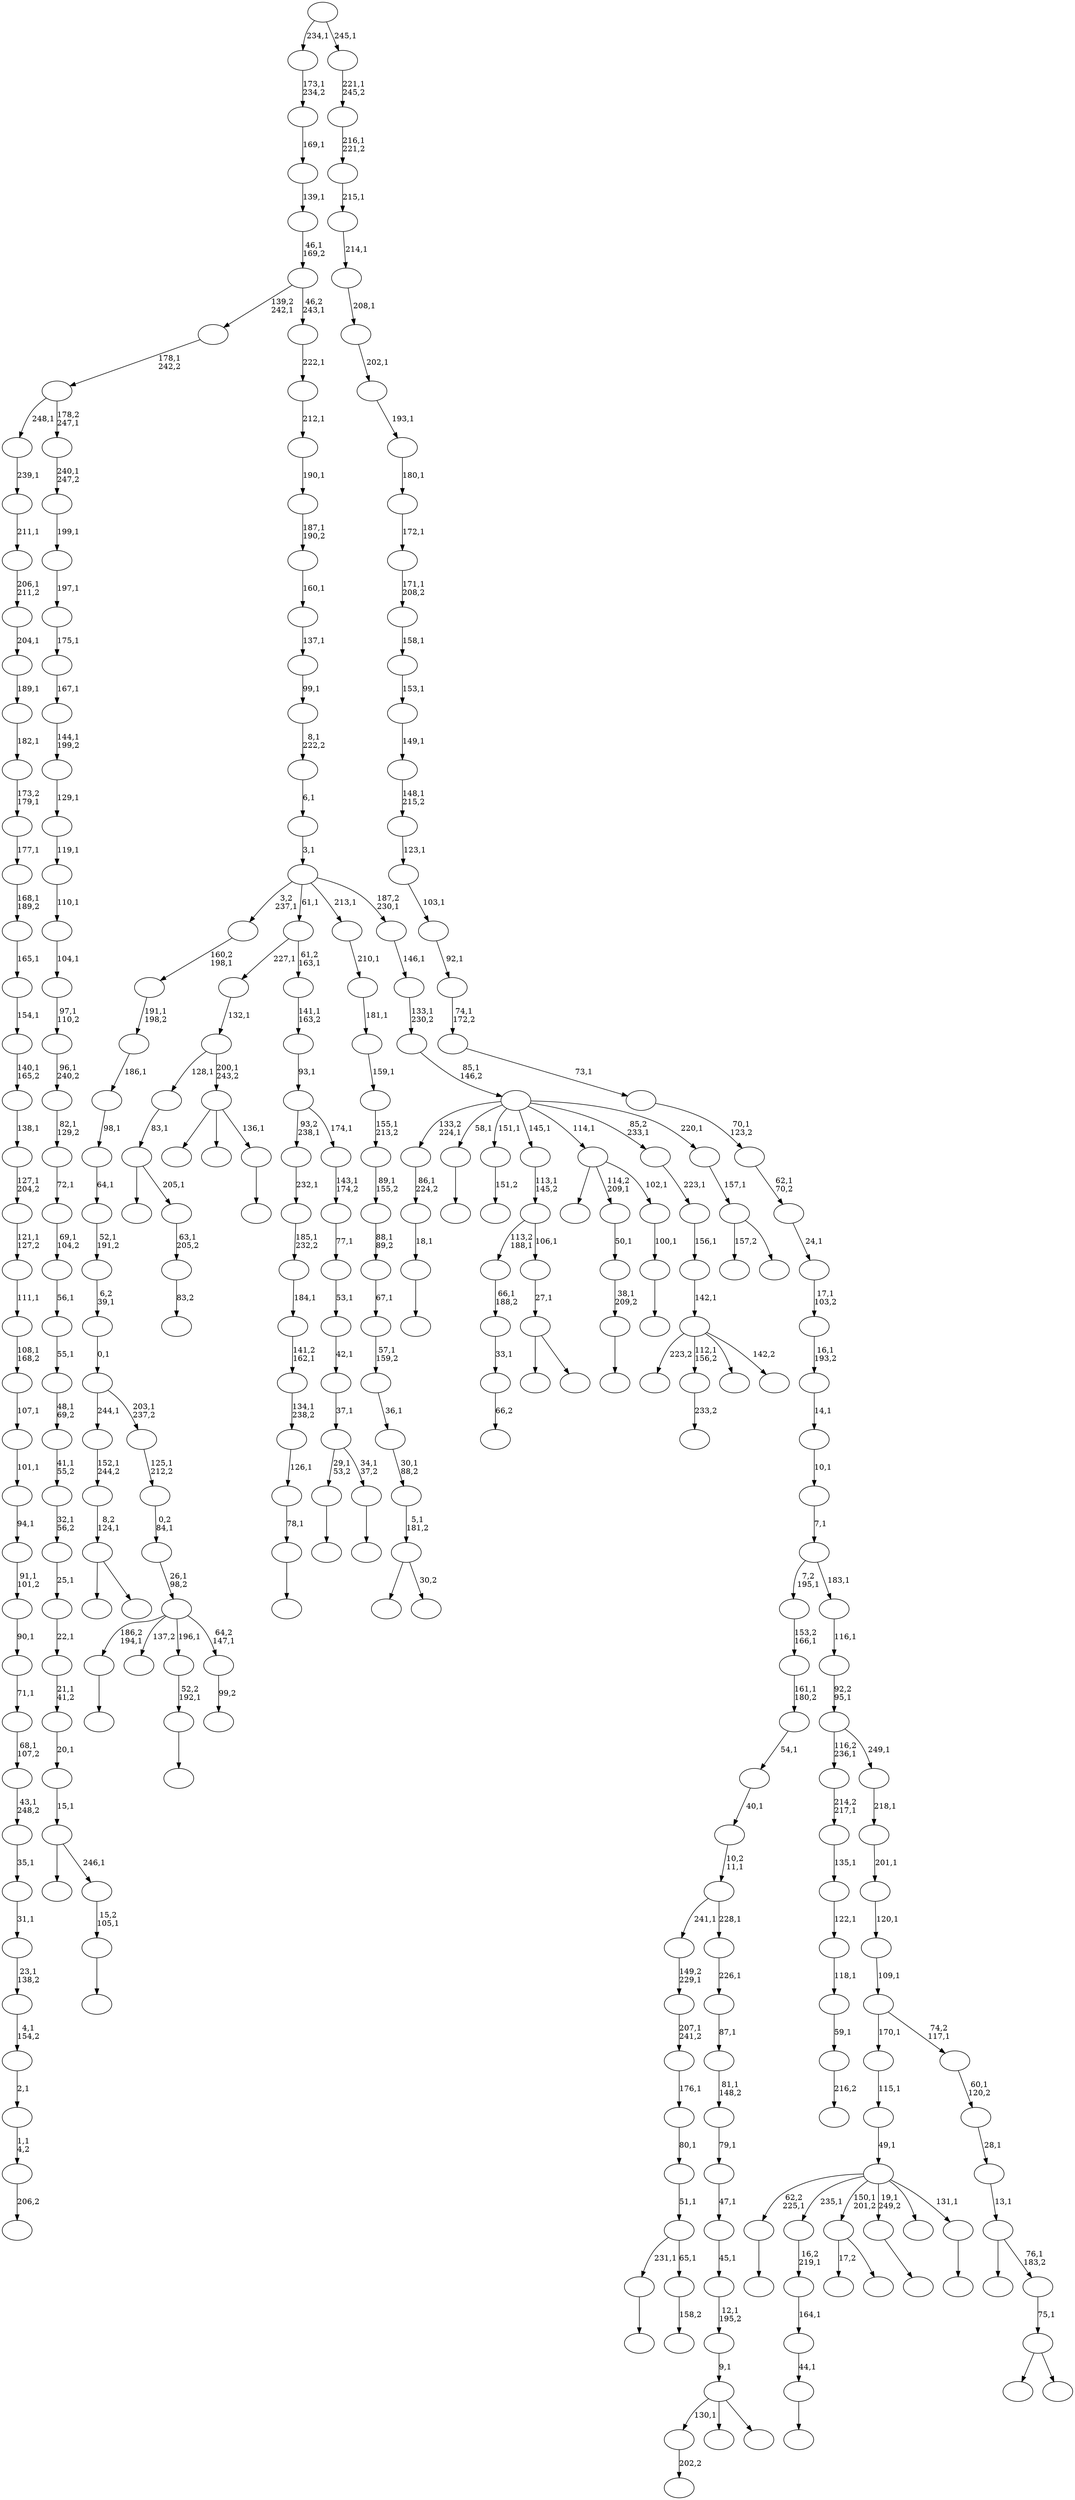 digraph T {
	300 [label=""]
	299 [label=""]
	298 [label=""]
	297 [label=""]
	296 [label=""]
	295 [label=""]
	294 [label=""]
	293 [label=""]
	292 [label=""]
	291 [label=""]
	290 [label=""]
	289 [label=""]
	288 [label=""]
	287 [label=""]
	286 [label=""]
	285 [label=""]
	284 [label=""]
	283 [label=""]
	282 [label=""]
	281 [label=""]
	280 [label=""]
	279 [label=""]
	278 [label=""]
	277 [label=""]
	276 [label=""]
	275 [label=""]
	274 [label=""]
	273 [label=""]
	272 [label=""]
	271 [label=""]
	270 [label=""]
	269 [label=""]
	268 [label=""]
	267 [label=""]
	266 [label=""]
	265 [label=""]
	264 [label=""]
	263 [label=""]
	262 [label=""]
	261 [label=""]
	260 [label=""]
	259 [label=""]
	258 [label=""]
	257 [label=""]
	256 [label=""]
	255 [label=""]
	254 [label=""]
	253 [label=""]
	252 [label=""]
	251 [label=""]
	250 [label=""]
	249 [label=""]
	248 [label=""]
	247 [label=""]
	246 [label=""]
	245 [label=""]
	244 [label=""]
	243 [label=""]
	242 [label=""]
	241 [label=""]
	240 [label=""]
	239 [label=""]
	238 [label=""]
	237 [label=""]
	236 [label=""]
	235 [label=""]
	234 [label=""]
	233 [label=""]
	232 [label=""]
	231 [label=""]
	230 [label=""]
	229 [label=""]
	228 [label=""]
	227 [label=""]
	226 [label=""]
	225 [label=""]
	224 [label=""]
	223 [label=""]
	222 [label=""]
	221 [label=""]
	220 [label=""]
	219 [label=""]
	218 [label=""]
	217 [label=""]
	216 [label=""]
	215 [label=""]
	214 [label=""]
	213 [label=""]
	212 [label=""]
	211 [label=""]
	210 [label=""]
	209 [label=""]
	208 [label=""]
	207 [label=""]
	206 [label=""]
	205 [label=""]
	204 [label=""]
	203 [label=""]
	202 [label=""]
	201 [label=""]
	200 [label=""]
	199 [label=""]
	198 [label=""]
	197 [label=""]
	196 [label=""]
	195 [label=""]
	194 [label=""]
	193 [label=""]
	192 [label=""]
	191 [label=""]
	190 [label=""]
	189 [label=""]
	188 [label=""]
	187 [label=""]
	186 [label=""]
	185 [label=""]
	184 [label=""]
	183 [label=""]
	182 [label=""]
	181 [label=""]
	180 [label=""]
	179 [label=""]
	178 [label=""]
	177 [label=""]
	176 [label=""]
	175 [label=""]
	174 [label=""]
	173 [label=""]
	172 [label=""]
	171 [label=""]
	170 [label=""]
	169 [label=""]
	168 [label=""]
	167 [label=""]
	166 [label=""]
	165 [label=""]
	164 [label=""]
	163 [label=""]
	162 [label=""]
	161 [label=""]
	160 [label=""]
	159 [label=""]
	158 [label=""]
	157 [label=""]
	156 [label=""]
	155 [label=""]
	154 [label=""]
	153 [label=""]
	152 [label=""]
	151 [label=""]
	150 [label=""]
	149 [label=""]
	148 [label=""]
	147 [label=""]
	146 [label=""]
	145 [label=""]
	144 [label=""]
	143 [label=""]
	142 [label=""]
	141 [label=""]
	140 [label=""]
	139 [label=""]
	138 [label=""]
	137 [label=""]
	136 [label=""]
	135 [label=""]
	134 [label=""]
	133 [label=""]
	132 [label=""]
	131 [label=""]
	130 [label=""]
	129 [label=""]
	128 [label=""]
	127 [label=""]
	126 [label=""]
	125 [label=""]
	124 [label=""]
	123 [label=""]
	122 [label=""]
	121 [label=""]
	120 [label=""]
	119 [label=""]
	118 [label=""]
	117 [label=""]
	116 [label=""]
	115 [label=""]
	114 [label=""]
	113 [label=""]
	112 [label=""]
	111 [label=""]
	110 [label=""]
	109 [label=""]
	108 [label=""]
	107 [label=""]
	106 [label=""]
	105 [label=""]
	104 [label=""]
	103 [label=""]
	102 [label=""]
	101 [label=""]
	100 [label=""]
	99 [label=""]
	98 [label=""]
	97 [label=""]
	96 [label=""]
	95 [label=""]
	94 [label=""]
	93 [label=""]
	92 [label=""]
	91 [label=""]
	90 [label=""]
	89 [label=""]
	88 [label=""]
	87 [label=""]
	86 [label=""]
	85 [label=""]
	84 [label=""]
	83 [label=""]
	82 [label=""]
	81 [label=""]
	80 [label=""]
	79 [label=""]
	78 [label=""]
	77 [label=""]
	76 [label=""]
	75 [label=""]
	74 [label=""]
	73 [label=""]
	72 [label=""]
	71 [label=""]
	70 [label=""]
	69 [label=""]
	68 [label=""]
	67 [label=""]
	66 [label=""]
	65 [label=""]
	64 [label=""]
	63 [label=""]
	62 [label=""]
	61 [label=""]
	60 [label=""]
	59 [label=""]
	58 [label=""]
	57 [label=""]
	56 [label=""]
	55 [label=""]
	54 [label=""]
	53 [label=""]
	52 [label=""]
	51 [label=""]
	50 [label=""]
	49 [label=""]
	48 [label=""]
	47 [label=""]
	46 [label=""]
	45 [label=""]
	44 [label=""]
	43 [label=""]
	42 [label=""]
	41 [label=""]
	40 [label=""]
	39 [label=""]
	38 [label=""]
	37 [label=""]
	36 [label=""]
	35 [label=""]
	34 [label=""]
	33 [label=""]
	32 [label=""]
	31 [label=""]
	30 [label=""]
	29 [label=""]
	28 [label=""]
	27 [label=""]
	26 [label=""]
	25 [label=""]
	24 [label=""]
	23 [label=""]
	22 [label=""]
	21 [label=""]
	20 [label=""]
	19 [label=""]
	18 [label=""]
	17 [label=""]
	16 [label=""]
	15 [label=""]
	14 [label=""]
	13 [label=""]
	12 [label=""]
	11 [label=""]
	10 [label=""]
	9 [label=""]
	8 [label=""]
	7 [label=""]
	6 [label=""]
	5 [label=""]
	4 [label=""]
	3 [label=""]
	2 [label=""]
	1 [label=""]
	0 [label=""]
	296 -> 297 [label="202,2"]
	294 -> 295 [label=""]
	292 -> 293 [label="206,2"]
	291 -> 292 [label="1,1\n4,2"]
	290 -> 291 [label="2,1"]
	289 -> 290 [label="4,1\n154,2"]
	288 -> 289 [label="23,1\n138,2"]
	287 -> 288 [label="31,1"]
	286 -> 287 [label="35,1"]
	285 -> 286 [label="43,1\n248,2"]
	284 -> 285 [label="68,1\n107,2"]
	283 -> 284 [label="71,1"]
	282 -> 283 [label="90,1"]
	281 -> 282 [label="91,1\n101,2"]
	280 -> 281 [label="94,1"]
	279 -> 280 [label="101,1"]
	278 -> 279 [label="107,1"]
	277 -> 278 [label="108,1\n168,2"]
	276 -> 277 [label="111,1"]
	275 -> 276 [label="121,1\n127,2"]
	274 -> 275 [label="127,1\n204,2"]
	273 -> 274 [label="138,1"]
	272 -> 273 [label="140,1\n165,2"]
	271 -> 272 [label="154,1"]
	270 -> 271 [label="165,1"]
	269 -> 270 [label="168,1\n189,2"]
	268 -> 269 [label="177,1"]
	267 -> 268 [label="173,2\n179,1"]
	266 -> 267 [label="182,1"]
	265 -> 266 [label="189,1"]
	264 -> 265 [label="204,1"]
	263 -> 264 [label="206,1\n211,2"]
	262 -> 263 [label="211,1"]
	261 -> 262 [label="239,1"]
	257 -> 258 [label=""]
	255 -> 256 [label=""]
	254 -> 255 [label="78,1"]
	253 -> 254 [label="126,1"]
	252 -> 253 [label="134,1\n238,2"]
	251 -> 252 [label="141,2\n162,1"]
	250 -> 251 [label="184,1"]
	249 -> 250 [label="185,1\n232,2"]
	248 -> 249 [label="232,1"]
	245 -> 246 [label=""]
	244 -> 245 [label="18,1"]
	243 -> 244 [label="86,1\n224,2"]
	240 -> 241 [label=""]
	237 -> 238 [label="66,2"]
	236 -> 237 [label="33,1"]
	235 -> 236 [label="66,1\n188,2"]
	233 -> 234 [label=""]
	230 -> 231 [label="83,2"]
	229 -> 230 [label="63,1\n205,2"]
	228 -> 299 [label=""]
	228 -> 229 [label="205,1"]
	227 -> 228 [label="83,1"]
	223 -> 224 [label=""]
	222 -> 300 [label=""]
	222 -> 239 [label=""]
	222 -> 223 [label="136,1"]
	221 -> 227 [label="128,1"]
	221 -> 222 [label="200,1\n243,2"]
	220 -> 221 [label="132,1"]
	218 -> 219 [label="158,2"]
	217 -> 257 [label="231,1"]
	217 -> 218 [label="65,1"]
	216 -> 217 [label="51,1"]
	215 -> 216 [label="80,1"]
	214 -> 215 [label="176,1"]
	213 -> 214 [label="207,1\n241,2"]
	212 -> 213 [label="149,2\n229,1"]
	210 -> 211 [label="151,2"]
	208 -> 209 [label="233,2"]
	206 -> 207 [label=""]
	205 -> 206 [label="44,1"]
	204 -> 205 [label="164,1"]
	203 -> 204 [label="16,2\n219,1"]
	200 -> 201 [label=""]
	199 -> 200 [label="52,2\n192,1"]
	197 -> 198 [label="216,2"]
	196 -> 197 [label="59,1"]
	195 -> 196 [label="118,1"]
	194 -> 195 [label="122,1"]
	193 -> 194 [label="135,1"]
	192 -> 193 [label="214,2\n217,1"]
	188 -> 189 [label=""]
	186 -> 225 [label=""]
	186 -> 187 [label=""]
	185 -> 186 [label="8,2\n124,1"]
	184 -> 185 [label="152,1\n244,2"]
	182 -> 183 [label=""]
	181 -> 182 [label="38,1\n209,2"]
	180 -> 181 [label="50,1"]
	178 -> 179 [label="99,2"]
	177 -> 233 [label="186,2\n194,1"]
	177 -> 232 [label="137,2"]
	177 -> 199 [label="196,1"]
	177 -> 178 [label="64,2\n147,1"]
	176 -> 177 [label="26,1\n98,2"]
	175 -> 176 [label="0,2\n84,1"]
	174 -> 175 [label="125,1\n212,2"]
	173 -> 184 [label="244,1"]
	173 -> 174 [label="203,1\n237,2"]
	172 -> 173 [label="0,1"]
	171 -> 172 [label="6,2\n39,1"]
	170 -> 171 [label="52,1\n191,2"]
	169 -> 170 [label="64,1"]
	168 -> 169 [label="98,1"]
	167 -> 168 [label="186,1"]
	166 -> 167 [label="191,1\n198,2"]
	165 -> 166 [label="160,2\n198,1"]
	163 -> 226 [label=""]
	163 -> 164 [label=""]
	162 -> 163 [label="27,1"]
	161 -> 235 [label="113,2\n188,1"]
	161 -> 162 [label="106,1"]
	160 -> 161 [label="113,1\n145,2"]
	158 -> 296 [label="130,1"]
	158 -> 260 [label=""]
	158 -> 159 [label=""]
	157 -> 158 [label="9,1"]
	156 -> 157 [label="12,1\n195,2"]
	155 -> 156 [label="45,1"]
	154 -> 155 [label="47,1"]
	153 -> 154 [label="79,1"]
	152 -> 153 [label="81,1\n148,2"]
	151 -> 152 [label="87,1"]
	150 -> 151 [label="226,1"]
	149 -> 212 [label="241,1"]
	149 -> 150 [label="228,1"]
	148 -> 149 [label="10,2\n11,1"]
	147 -> 148 [label="40,1"]
	146 -> 147 [label="54,1"]
	145 -> 146 [label="161,1\n180,2"]
	144 -> 145 [label="153,2\n166,1"]
	142 -> 143 [label=""]
	141 -> 142 [label="15,2\n105,1"]
	140 -> 191 [label=""]
	140 -> 141 [label="246,1"]
	139 -> 140 [label="15,1"]
	138 -> 139 [label="20,1"]
	137 -> 138 [label="21,1\n41,2"]
	136 -> 137 [label="22,1"]
	135 -> 136 [label="25,1"]
	134 -> 135 [label="32,1\n56,2"]
	133 -> 134 [label="41,1\n55,2"]
	132 -> 133 [label="48,1\n69,2"]
	131 -> 132 [label="55,1"]
	130 -> 131 [label="56,1"]
	129 -> 130 [label="69,1\n104,2"]
	128 -> 129 [label="72,1"]
	127 -> 128 [label="82,1\n129,2"]
	126 -> 127 [label="96,1\n240,2"]
	125 -> 126 [label="97,1\n110,2"]
	124 -> 125 [label="104,1"]
	123 -> 124 [label="110,1"]
	122 -> 123 [label="119,1"]
	121 -> 122 [label="129,1"]
	120 -> 121 [label="144,1\n199,2"]
	119 -> 120 [label="167,1"]
	118 -> 119 [label="175,1"]
	117 -> 118 [label="197,1"]
	116 -> 117 [label="199,1"]
	115 -> 116 [label="240,1\n247,2"]
	114 -> 261 [label="248,1"]
	114 -> 115 [label="178,2\n247,1"]
	113 -> 114 [label="178,1\n242,2"]
	111 -> 112 [label=""]
	110 -> 188 [label="29,1\n53,2"]
	110 -> 111 [label="34,1\n37,2"]
	109 -> 110 [label="37,1"]
	108 -> 109 [label="42,1"]
	107 -> 108 [label="53,1"]
	106 -> 107 [label="77,1"]
	105 -> 106 [label="143,1\n174,2"]
	104 -> 248 [label="93,2\n238,1"]
	104 -> 105 [label="174,1"]
	103 -> 104 [label="93,1"]
	102 -> 103 [label="141,1\n163,2"]
	101 -> 220 [label="227,1"]
	101 -> 102 [label="61,2\n163,1"]
	99 -> 202 [label="17,2"]
	99 -> 100 [label=""]
	97 -> 98 [label=""]
	95 -> 96 [label=""]
	94 -> 95 [label="100,1"]
	93 -> 247 [label=""]
	93 -> 180 [label="114,2\n209,1"]
	93 -> 94 [label="102,1"]
	89 -> 190 [label=""]
	89 -> 90 [label="30,2"]
	88 -> 89 [label="5,1\n181,2"]
	87 -> 88 [label="30,1\n88,2"]
	86 -> 87 [label="36,1"]
	85 -> 86 [label="57,1\n159,2"]
	84 -> 85 [label="67,1"]
	83 -> 84 [label="88,1\n89,2"]
	82 -> 83 [label="89,1\n155,2"]
	81 -> 82 [label="155,1\n213,2"]
	80 -> 81 [label="159,1"]
	79 -> 80 [label="181,1"]
	78 -> 79 [label="210,1"]
	75 -> 298 [label="223,2"]
	75 -> 208 [label="112,1\n156,2"]
	75 -> 92 [label=""]
	75 -> 76 [label="142,2"]
	74 -> 75 [label="142,1"]
	73 -> 74 [label="156,1"]
	72 -> 73 [label="223,1"]
	70 -> 71 [label=""]
	69 -> 294 [label="62,2\n225,1"]
	69 -> 203 [label="235,1"]
	69 -> 99 [label="150,1\n201,2"]
	69 -> 97 [label="19,1\n249,2"]
	69 -> 77 [label=""]
	69 -> 70 [label="131,1"]
	68 -> 69 [label="49,1"]
	67 -> 68 [label="115,1"]
	65 -> 242 [label="157,2"]
	65 -> 66 [label=""]
	64 -> 65 [label="157,1"]
	63 -> 243 [label="133,2\n224,1"]
	63 -> 240 [label="58,1"]
	63 -> 210 [label="151,1"]
	63 -> 160 [label="145,1"]
	63 -> 93 [label="114,1"]
	63 -> 72 [label="85,2\n233,1"]
	63 -> 64 [label="220,1"]
	62 -> 63 [label="85,1\n146,2"]
	61 -> 62 [label="133,1\n230,2"]
	60 -> 61 [label="146,1"]
	59 -> 165 [label="3,2\n237,1"]
	59 -> 101 [label="61,1"]
	59 -> 78 [label="213,1"]
	59 -> 60 [label="187,2\n230,1"]
	58 -> 59 [label="3,1"]
	57 -> 58 [label="6,1"]
	56 -> 57 [label="8,1\n222,2"]
	55 -> 56 [label="99,1"]
	54 -> 55 [label="137,1"]
	53 -> 54 [label="160,1"]
	52 -> 53 [label="187,1\n190,2"]
	51 -> 52 [label="190,1"]
	50 -> 51 [label="212,1"]
	49 -> 50 [label="222,1"]
	48 -> 113 [label="139,2\n242,1"]
	48 -> 49 [label="46,2\n243,1"]
	47 -> 48 [label="46,1\n169,2"]
	46 -> 47 [label="139,1"]
	45 -> 46 [label="169,1"]
	44 -> 45 [label="173,1\n234,2"]
	42 -> 259 [label=""]
	42 -> 43 [label=""]
	41 -> 42 [label="75,1"]
	40 -> 91 [label=""]
	40 -> 41 [label="76,1\n183,2"]
	39 -> 40 [label="13,1"]
	38 -> 39 [label="28,1"]
	37 -> 38 [label="60,1\n120,2"]
	36 -> 67 [label="170,1"]
	36 -> 37 [label="74,2\n117,1"]
	35 -> 36 [label="109,1"]
	34 -> 35 [label="120,1"]
	33 -> 34 [label="201,1"]
	32 -> 33 [label="218,1"]
	31 -> 192 [label="116,2\n236,1"]
	31 -> 32 [label="249,1"]
	30 -> 31 [label="92,2\n95,1"]
	29 -> 30 [label="116,1"]
	28 -> 144 [label="7,2\n195,1"]
	28 -> 29 [label="183,1"]
	27 -> 28 [label="7,1"]
	26 -> 27 [label="10,1"]
	25 -> 26 [label="14,1"]
	24 -> 25 [label="16,1\n193,2"]
	23 -> 24 [label="17,1\n103,2"]
	22 -> 23 [label="24,1"]
	21 -> 22 [label="62,1\n70,2"]
	20 -> 21 [label="70,1\n123,2"]
	19 -> 20 [label="73,1"]
	18 -> 19 [label="74,1\n172,2"]
	17 -> 18 [label="92,1"]
	16 -> 17 [label="103,1"]
	15 -> 16 [label="123,1"]
	14 -> 15 [label="148,1\n215,2"]
	13 -> 14 [label="149,1"]
	12 -> 13 [label="153,1"]
	11 -> 12 [label="158,1"]
	10 -> 11 [label="171,1\n208,2"]
	9 -> 10 [label="172,1"]
	8 -> 9 [label="180,1"]
	7 -> 8 [label="193,1"]
	6 -> 7 [label="202,1"]
	5 -> 6 [label="208,1"]
	4 -> 5 [label="214,1"]
	3 -> 4 [label="215,1"]
	2 -> 3 [label="216,1\n221,2"]
	1 -> 2 [label="221,1\n245,2"]
	0 -> 44 [label="234,1"]
	0 -> 1 [label="245,1"]
}
